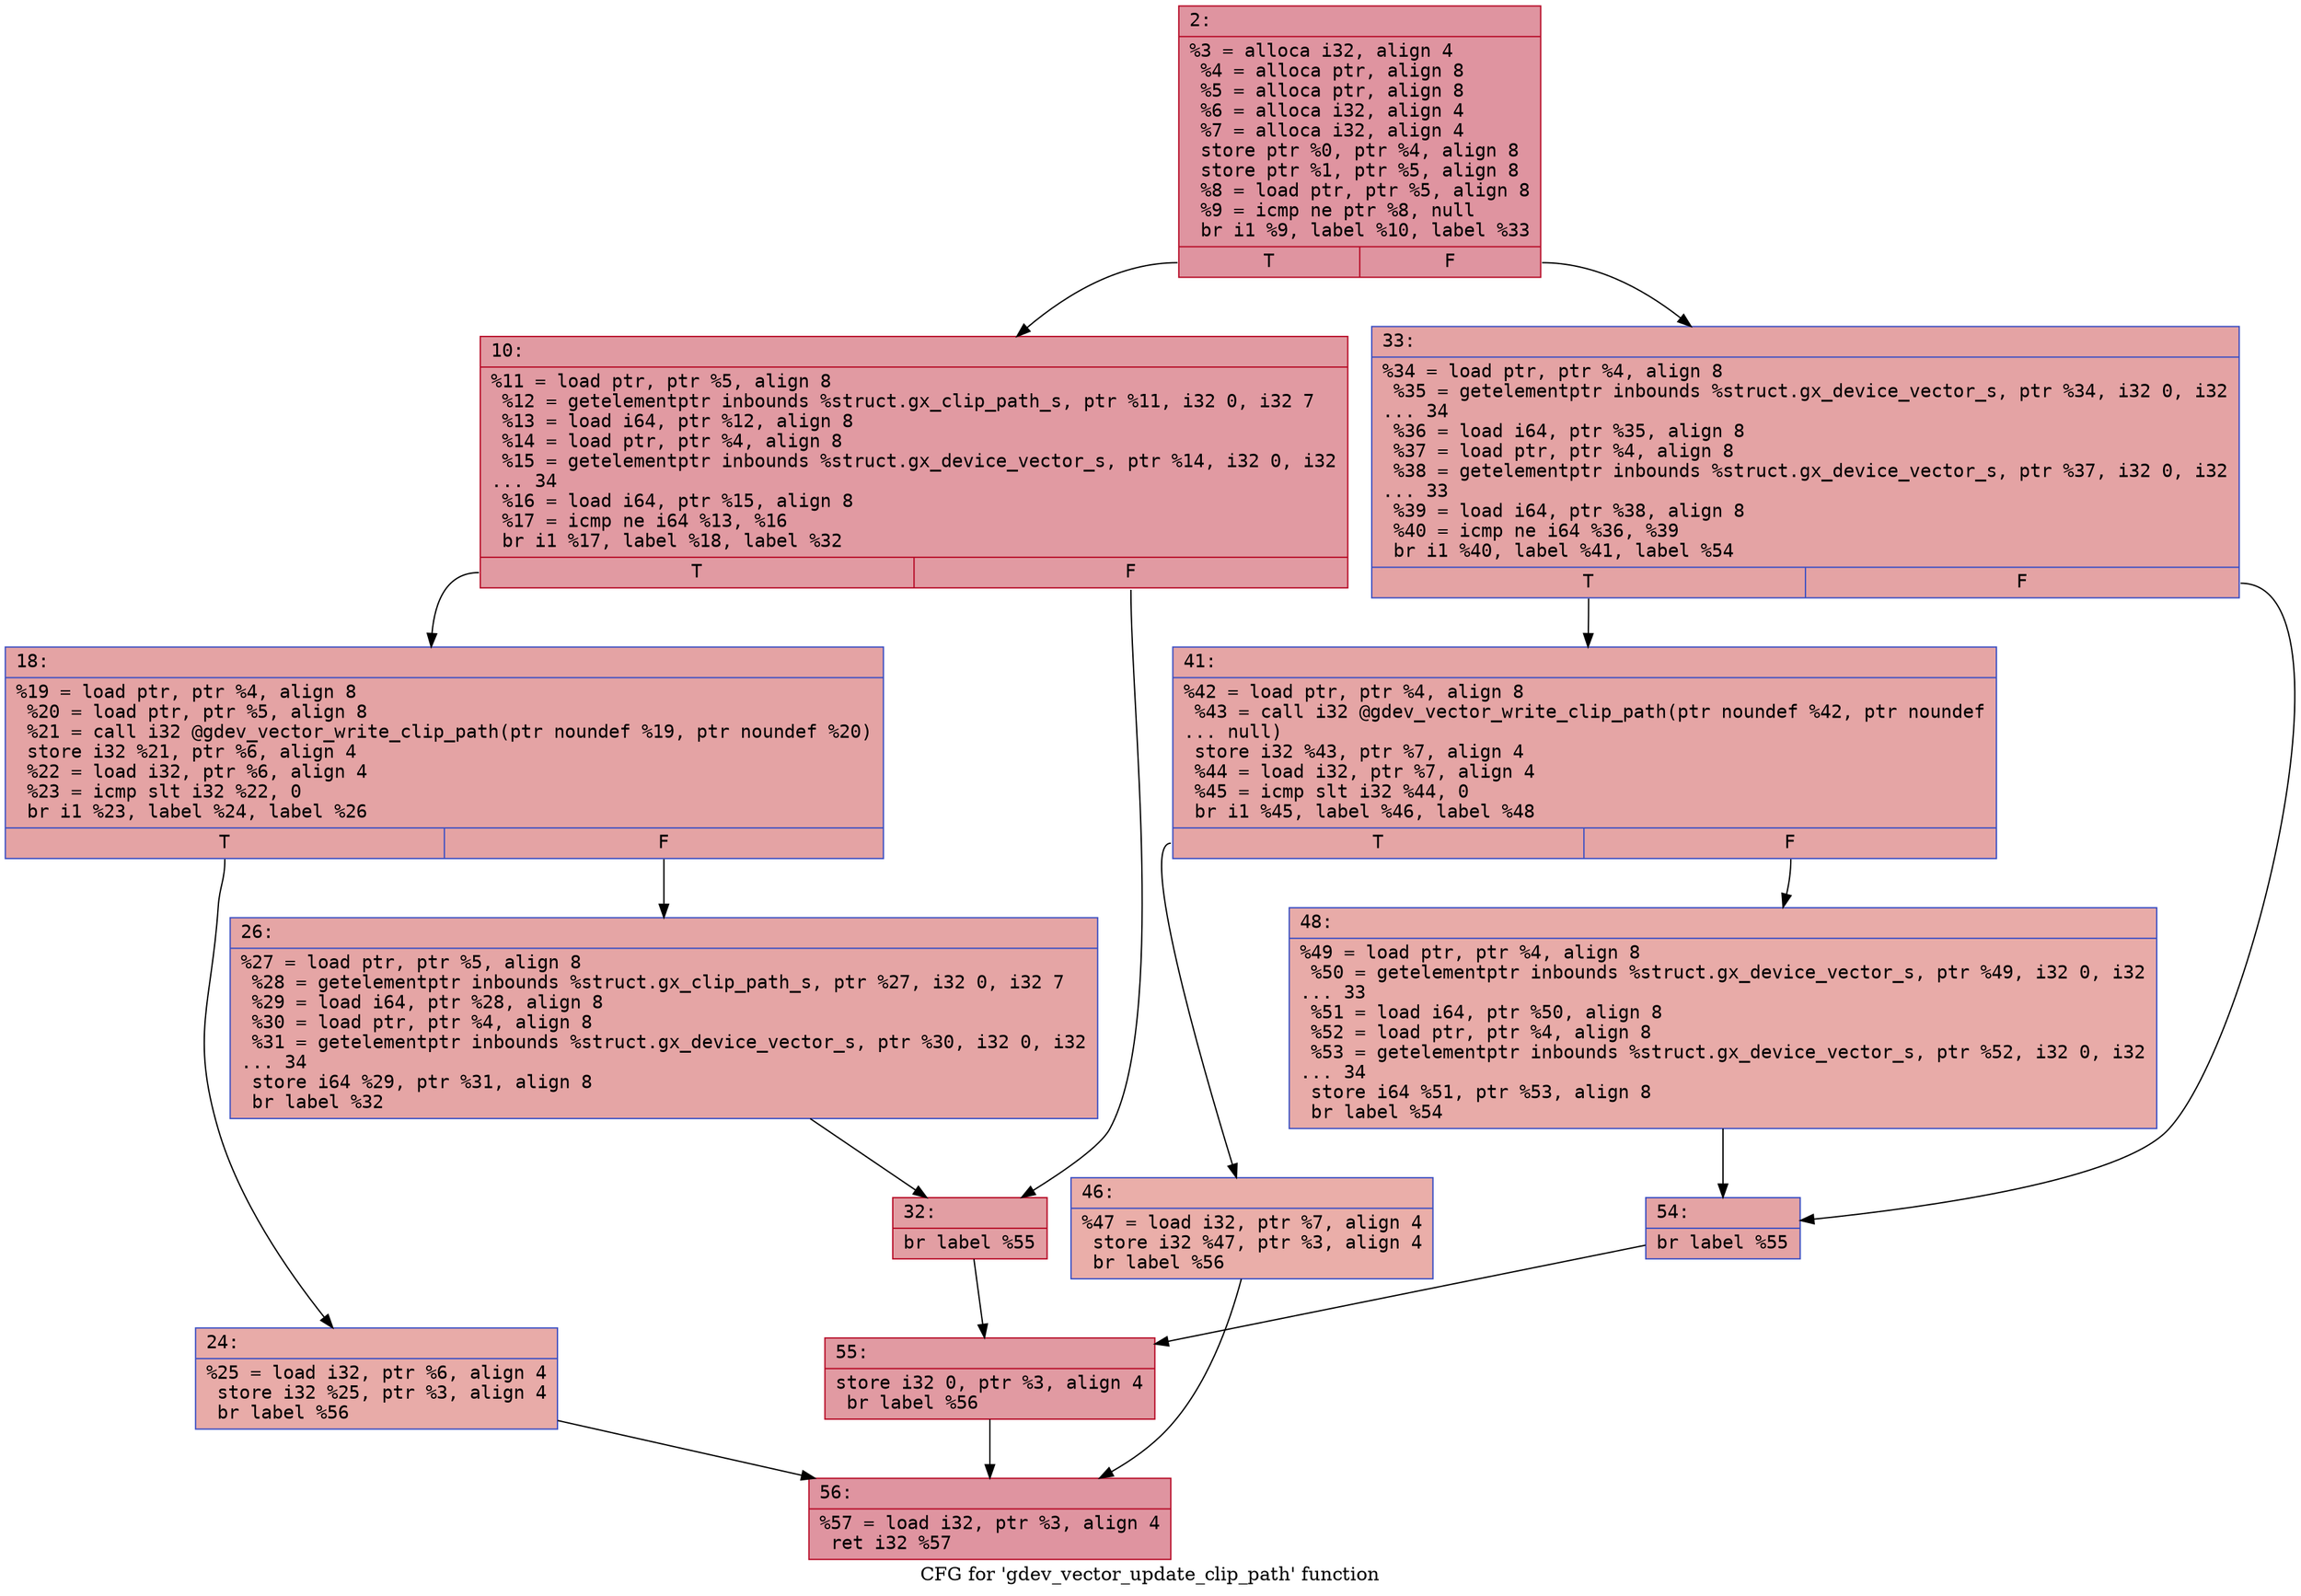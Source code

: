 digraph "CFG for 'gdev_vector_update_clip_path' function" {
	label="CFG for 'gdev_vector_update_clip_path' function";

	Node0x6000009ce1c0 [shape=record,color="#b70d28ff", style=filled, fillcolor="#b70d2870" fontname="Courier",label="{2:\l|  %3 = alloca i32, align 4\l  %4 = alloca ptr, align 8\l  %5 = alloca ptr, align 8\l  %6 = alloca i32, align 4\l  %7 = alloca i32, align 4\l  store ptr %0, ptr %4, align 8\l  store ptr %1, ptr %5, align 8\l  %8 = load ptr, ptr %5, align 8\l  %9 = icmp ne ptr %8, null\l  br i1 %9, label %10, label %33\l|{<s0>T|<s1>F}}"];
	Node0x6000009ce1c0:s0 -> Node0x6000009ce210[tooltip="2 -> 10\nProbability 62.50%" ];
	Node0x6000009ce1c0:s1 -> Node0x6000009ce3a0[tooltip="2 -> 33\nProbability 37.50%" ];
	Node0x6000009ce210 [shape=record,color="#b70d28ff", style=filled, fillcolor="#bb1b2c70" fontname="Courier",label="{10:\l|  %11 = load ptr, ptr %5, align 8\l  %12 = getelementptr inbounds %struct.gx_clip_path_s, ptr %11, i32 0, i32 7\l  %13 = load i64, ptr %12, align 8\l  %14 = load ptr, ptr %4, align 8\l  %15 = getelementptr inbounds %struct.gx_device_vector_s, ptr %14, i32 0, i32\l... 34\l  %16 = load i64, ptr %15, align 8\l  %17 = icmp ne i64 %13, %16\l  br i1 %17, label %18, label %32\l|{<s0>T|<s1>F}}"];
	Node0x6000009ce210:s0 -> Node0x6000009ce260[tooltip="10 -> 18\nProbability 50.00%" ];
	Node0x6000009ce210:s1 -> Node0x6000009ce350[tooltip="10 -> 32\nProbability 50.00%" ];
	Node0x6000009ce260 [shape=record,color="#3d50c3ff", style=filled, fillcolor="#c32e3170" fontname="Courier",label="{18:\l|  %19 = load ptr, ptr %4, align 8\l  %20 = load ptr, ptr %5, align 8\l  %21 = call i32 @gdev_vector_write_clip_path(ptr noundef %19, ptr noundef %20)\l  store i32 %21, ptr %6, align 4\l  %22 = load i32, ptr %6, align 4\l  %23 = icmp slt i32 %22, 0\l  br i1 %23, label %24, label %26\l|{<s0>T|<s1>F}}"];
	Node0x6000009ce260:s0 -> Node0x6000009ce2b0[tooltip="18 -> 24\nProbability 37.50%" ];
	Node0x6000009ce260:s1 -> Node0x6000009ce300[tooltip="18 -> 26\nProbability 62.50%" ];
	Node0x6000009ce2b0 [shape=record,color="#3d50c3ff", style=filled, fillcolor="#cc403a70" fontname="Courier",label="{24:\l|  %25 = load i32, ptr %6, align 4\l  store i32 %25, ptr %3, align 4\l  br label %56\l}"];
	Node0x6000009ce2b0 -> Node0x6000009ce580[tooltip="24 -> 56\nProbability 100.00%" ];
	Node0x6000009ce300 [shape=record,color="#3d50c3ff", style=filled, fillcolor="#c5333470" fontname="Courier",label="{26:\l|  %27 = load ptr, ptr %5, align 8\l  %28 = getelementptr inbounds %struct.gx_clip_path_s, ptr %27, i32 0, i32 7\l  %29 = load i64, ptr %28, align 8\l  %30 = load ptr, ptr %4, align 8\l  %31 = getelementptr inbounds %struct.gx_device_vector_s, ptr %30, i32 0, i32\l... 34\l  store i64 %29, ptr %31, align 8\l  br label %32\l}"];
	Node0x6000009ce300 -> Node0x6000009ce350[tooltip="26 -> 32\nProbability 100.00%" ];
	Node0x6000009ce350 [shape=record,color="#b70d28ff", style=filled, fillcolor="#be242e70" fontname="Courier",label="{32:\l|  br label %55\l}"];
	Node0x6000009ce350 -> Node0x6000009ce530[tooltip="32 -> 55\nProbability 100.00%" ];
	Node0x6000009ce3a0 [shape=record,color="#3d50c3ff", style=filled, fillcolor="#c32e3170" fontname="Courier",label="{33:\l|  %34 = load ptr, ptr %4, align 8\l  %35 = getelementptr inbounds %struct.gx_device_vector_s, ptr %34, i32 0, i32\l... 34\l  %36 = load i64, ptr %35, align 8\l  %37 = load ptr, ptr %4, align 8\l  %38 = getelementptr inbounds %struct.gx_device_vector_s, ptr %37, i32 0, i32\l... 33\l  %39 = load i64, ptr %38, align 8\l  %40 = icmp ne i64 %36, %39\l  br i1 %40, label %41, label %54\l|{<s0>T|<s1>F}}"];
	Node0x6000009ce3a0:s0 -> Node0x6000009ce3f0[tooltip="33 -> 41\nProbability 50.00%" ];
	Node0x6000009ce3a0:s1 -> Node0x6000009ce4e0[tooltip="33 -> 54\nProbability 50.00%" ];
	Node0x6000009ce3f0 [shape=record,color="#3d50c3ff", style=filled, fillcolor="#c5333470" fontname="Courier",label="{41:\l|  %42 = load ptr, ptr %4, align 8\l  %43 = call i32 @gdev_vector_write_clip_path(ptr noundef %42, ptr noundef\l... null)\l  store i32 %43, ptr %7, align 4\l  %44 = load i32, ptr %7, align 4\l  %45 = icmp slt i32 %44, 0\l  br i1 %45, label %46, label %48\l|{<s0>T|<s1>F}}"];
	Node0x6000009ce3f0:s0 -> Node0x6000009ce440[tooltip="41 -> 46\nProbability 37.50%" ];
	Node0x6000009ce3f0:s1 -> Node0x6000009ce490[tooltip="41 -> 48\nProbability 62.50%" ];
	Node0x6000009ce440 [shape=record,color="#3d50c3ff", style=filled, fillcolor="#d0473d70" fontname="Courier",label="{46:\l|  %47 = load i32, ptr %7, align 4\l  store i32 %47, ptr %3, align 4\l  br label %56\l}"];
	Node0x6000009ce440 -> Node0x6000009ce580[tooltip="46 -> 56\nProbability 100.00%" ];
	Node0x6000009ce490 [shape=record,color="#3d50c3ff", style=filled, fillcolor="#cc403a70" fontname="Courier",label="{48:\l|  %49 = load ptr, ptr %4, align 8\l  %50 = getelementptr inbounds %struct.gx_device_vector_s, ptr %49, i32 0, i32\l... 33\l  %51 = load i64, ptr %50, align 8\l  %52 = load ptr, ptr %4, align 8\l  %53 = getelementptr inbounds %struct.gx_device_vector_s, ptr %52, i32 0, i32\l... 34\l  store i64 %51, ptr %53, align 8\l  br label %54\l}"];
	Node0x6000009ce490 -> Node0x6000009ce4e0[tooltip="48 -> 54\nProbability 100.00%" ];
	Node0x6000009ce4e0 [shape=record,color="#3d50c3ff", style=filled, fillcolor="#c32e3170" fontname="Courier",label="{54:\l|  br label %55\l}"];
	Node0x6000009ce4e0 -> Node0x6000009ce530[tooltip="54 -> 55\nProbability 100.00%" ];
	Node0x6000009ce530 [shape=record,color="#b70d28ff", style=filled, fillcolor="#bb1b2c70" fontname="Courier",label="{55:\l|  store i32 0, ptr %3, align 4\l  br label %56\l}"];
	Node0x6000009ce530 -> Node0x6000009ce580[tooltip="55 -> 56\nProbability 100.00%" ];
	Node0x6000009ce580 [shape=record,color="#b70d28ff", style=filled, fillcolor="#b70d2870" fontname="Courier",label="{56:\l|  %57 = load i32, ptr %3, align 4\l  ret i32 %57\l}"];
}
